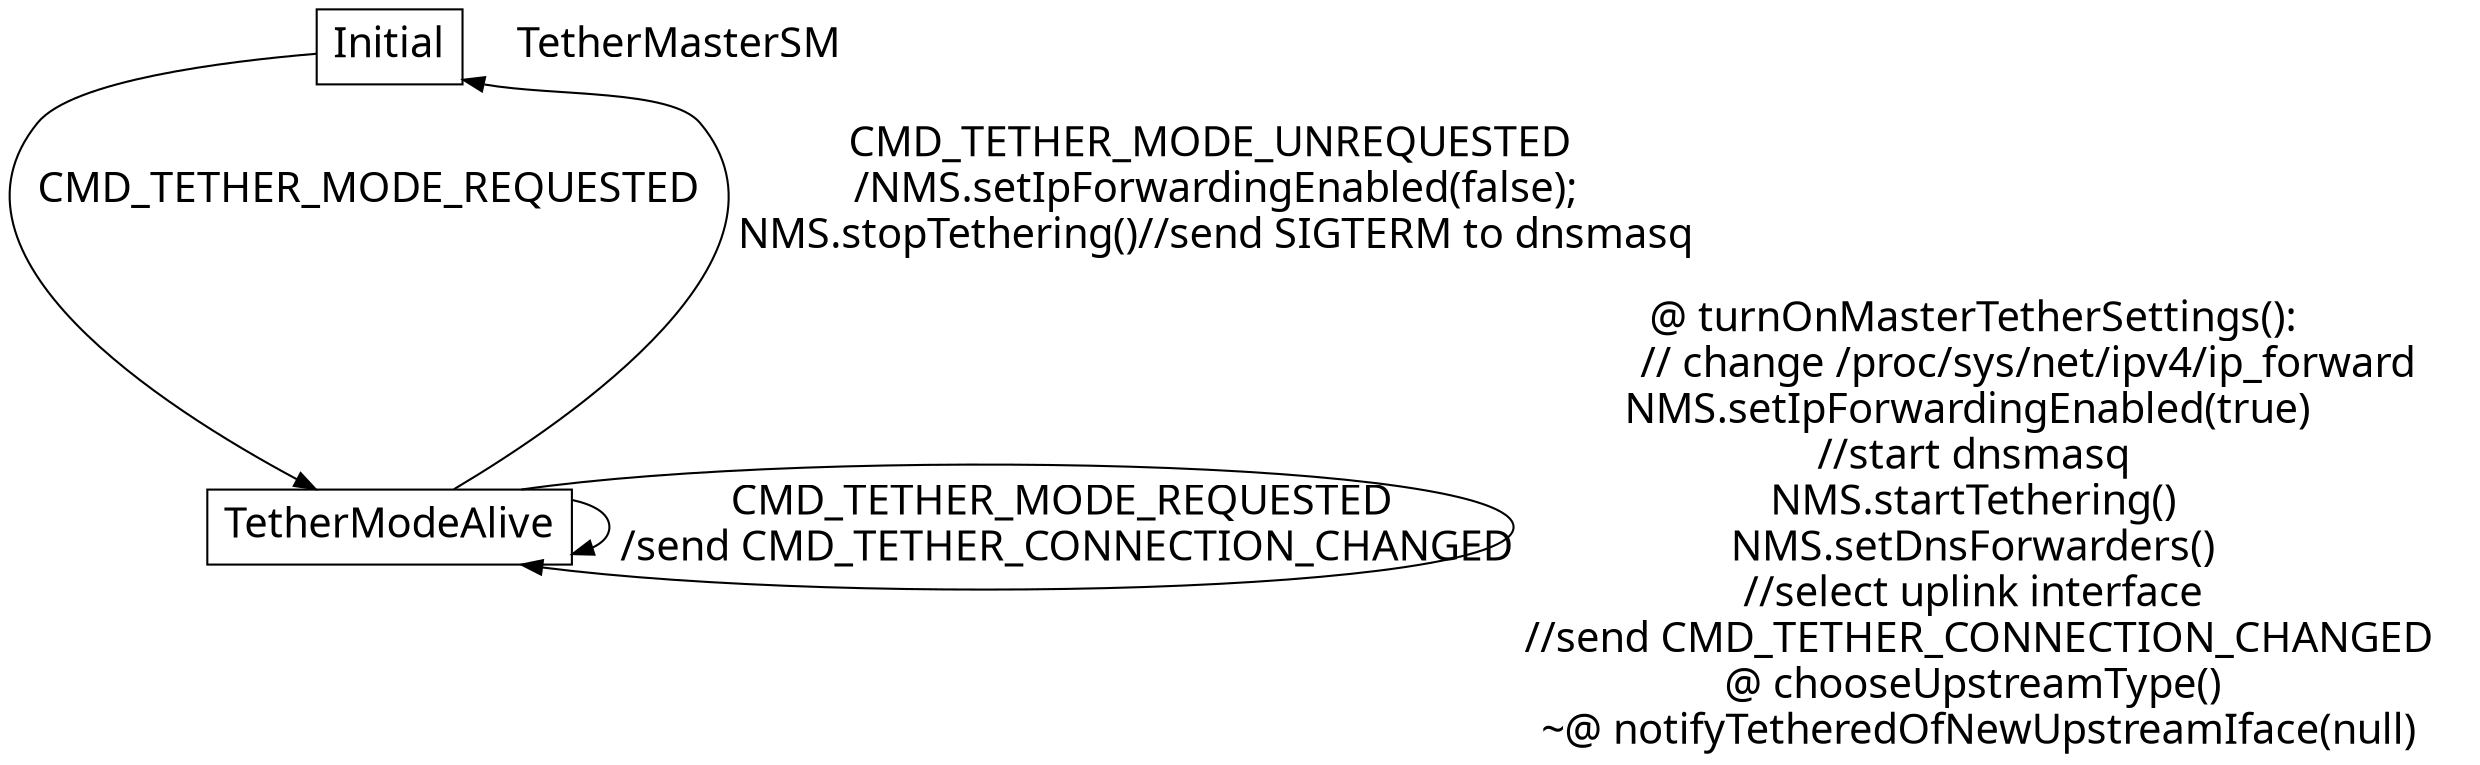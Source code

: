 

digraph TetherMasterSM{
//	size = "8.5, 11";
	fontname = "Microsoft YaHei";
	fontsize = 15;
	node [shape = record, fontname = "Microsoft YaHei", fontsize = 20];
	edge [fontname = "Microsoft YaHei", fontsize = 20];
	Initial -> TetherModeAlive [ label = "CMD_TETHER_MODE_REQUESTED" ];
	TetherModeAlive -> TetherModeAlive [ label = " CMD_TETHER_MODE_REQUESTED \n /send CMD_TETHER_CONNECTION_CHANGED" ];
	TetherModeAlive -> TetherModeAlive [ label = " @ turnOnMasterTetherSettings(): \n           // change /proc/sys/net/ipv4/ip_forward \n NMS.setIpForwardingEnabled(true)  \n //start dnsmasq \n NMS.startTethering() \n NMS.setDnsForwarders() \n //select uplink interface \n //send CMD_TETHER_CONNECTION_CHANGED\n @ chooseUpstreamType() \n ~@ notifyTetheredOfNewUpstreamIface(null)" ];
	TetherModeAlive -> Initial[ label = " CMD_TETHER_MODE_UNREQUESTED \n /NMS.setIpForwardingEnabled(false);\n NMS.stopTethering()//send SIGTERM to dnsmasq" ];
	"TetherMasterSM" [ shape = plaintext ];
}

